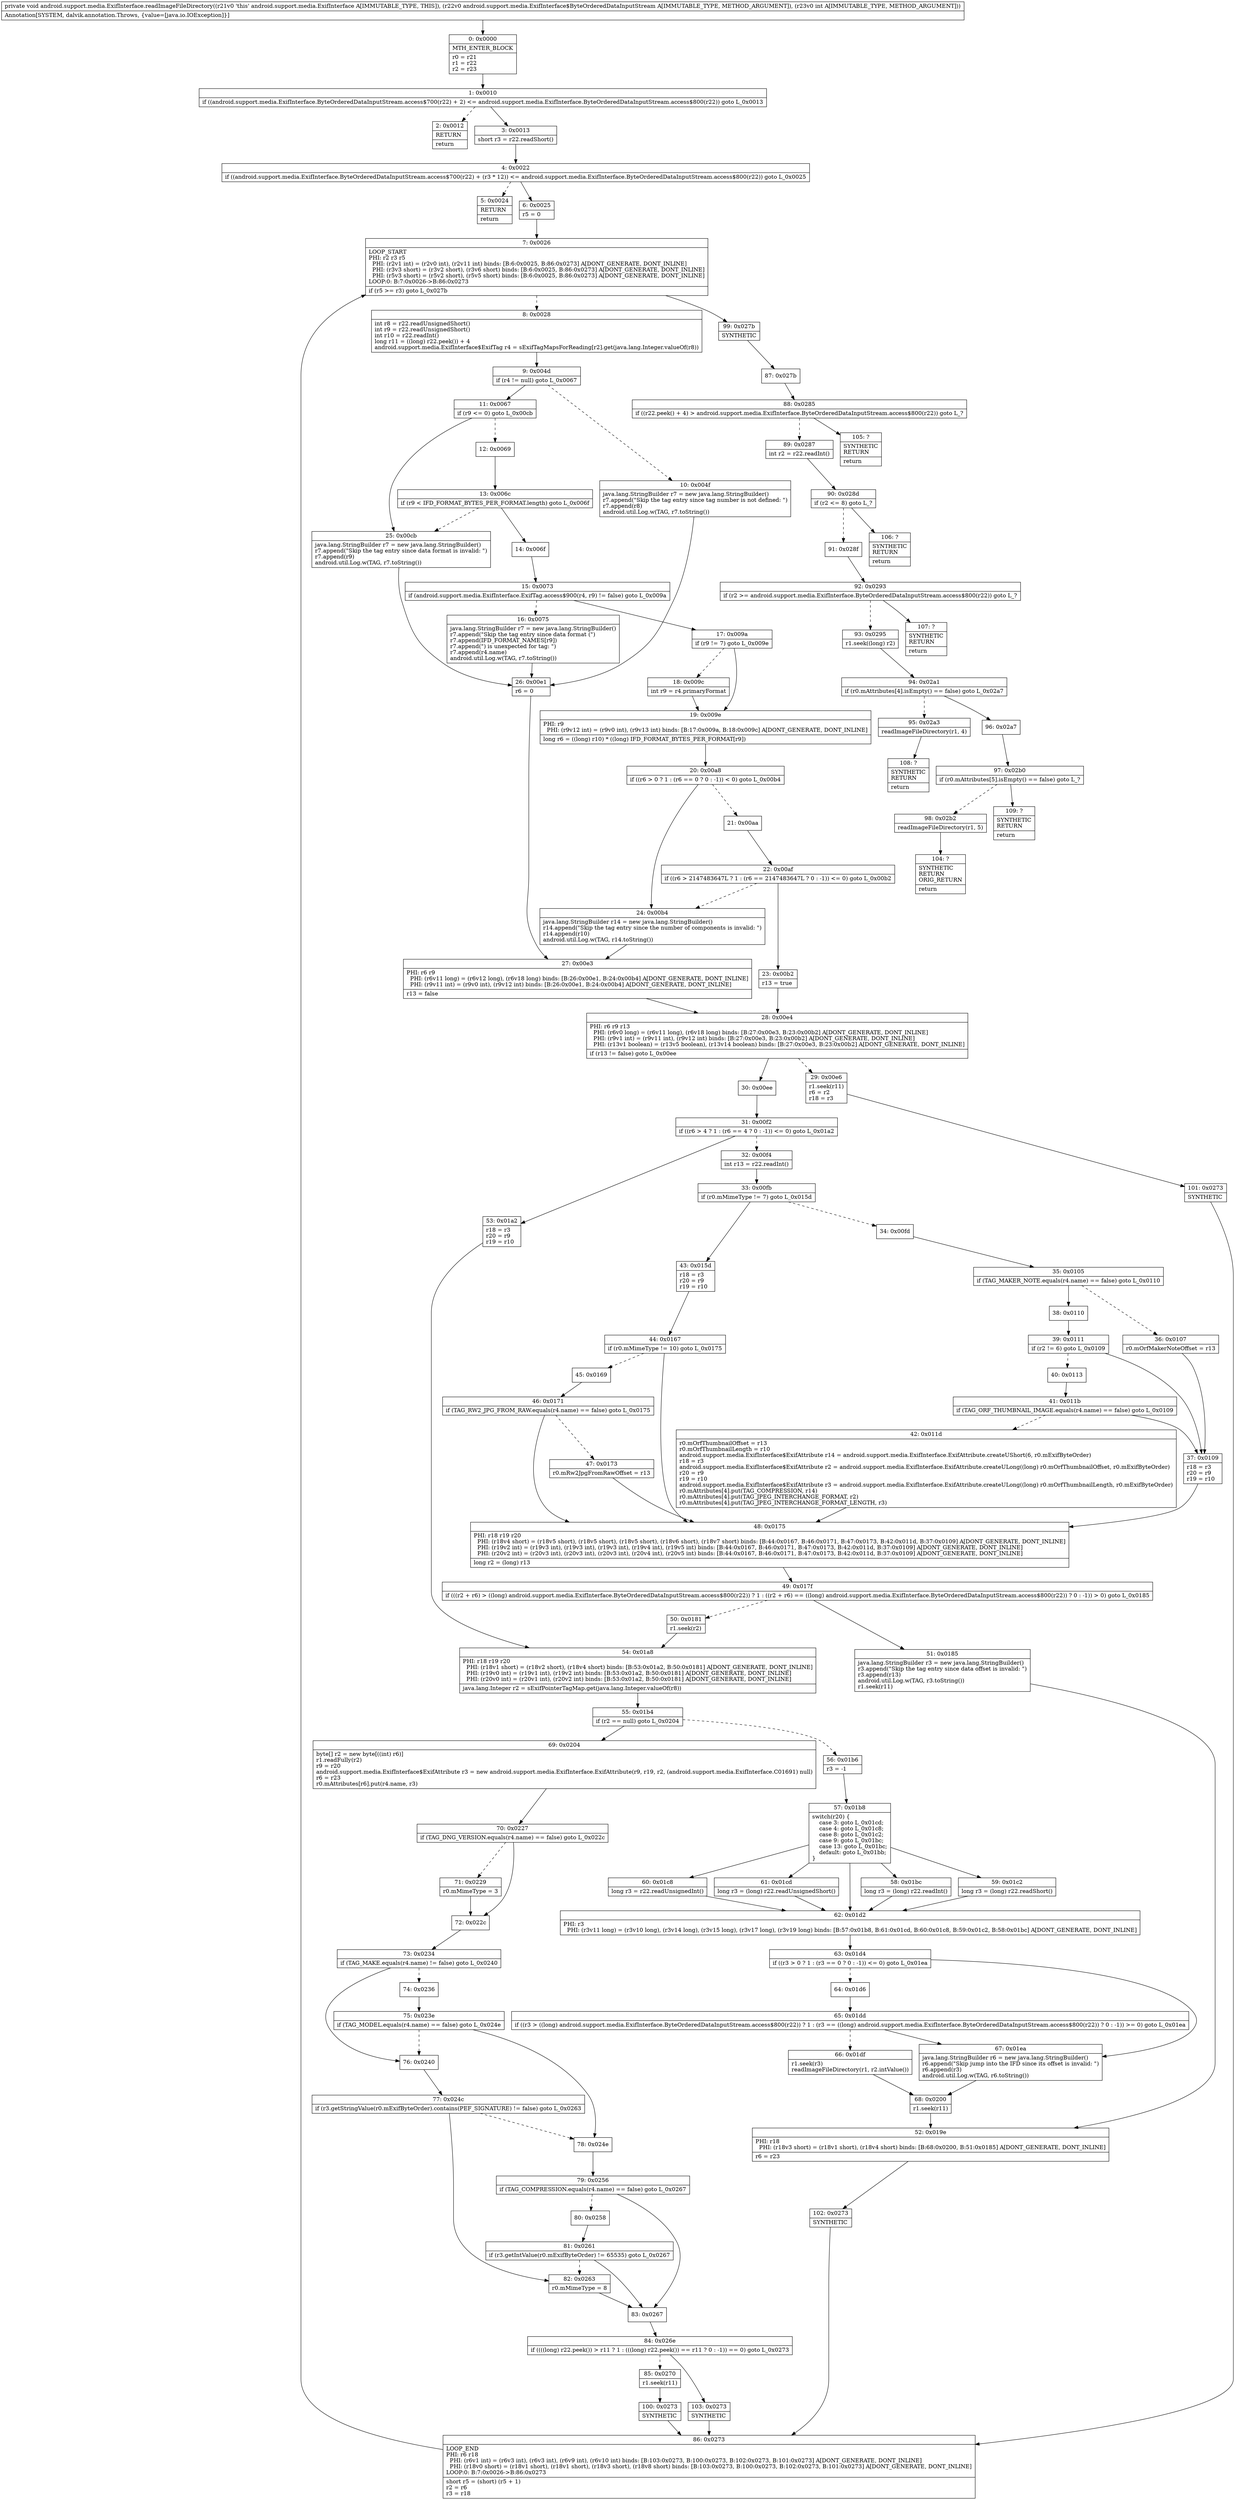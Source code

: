 digraph "CFG forandroid.support.media.ExifInterface.readImageFileDirectory(Landroid\/support\/media\/ExifInterface$ByteOrderedDataInputStream;I)V" {
Node_0 [shape=record,label="{0\:\ 0x0000|MTH_ENTER_BLOCK\l|r0 = r21\lr1 = r22\lr2 = r23\l}"];
Node_1 [shape=record,label="{1\:\ 0x0010|if ((android.support.media.ExifInterface.ByteOrderedDataInputStream.access$700(r22) + 2) \<= android.support.media.ExifInterface.ByteOrderedDataInputStream.access$800(r22)) goto L_0x0013\l}"];
Node_2 [shape=record,label="{2\:\ 0x0012|RETURN\l|return\l}"];
Node_3 [shape=record,label="{3\:\ 0x0013|short r3 = r22.readShort()\l}"];
Node_4 [shape=record,label="{4\:\ 0x0022|if ((android.support.media.ExifInterface.ByteOrderedDataInputStream.access$700(r22) + (r3 * 12)) \<= android.support.media.ExifInterface.ByteOrderedDataInputStream.access$800(r22)) goto L_0x0025\l}"];
Node_5 [shape=record,label="{5\:\ 0x0024|RETURN\l|return\l}"];
Node_6 [shape=record,label="{6\:\ 0x0025|r5 = 0\l}"];
Node_7 [shape=record,label="{7\:\ 0x0026|LOOP_START\lPHI: r2 r3 r5 \l  PHI: (r2v1 int) = (r2v0 int), (r2v11 int) binds: [B:6:0x0025, B:86:0x0273] A[DONT_GENERATE, DONT_INLINE]\l  PHI: (r3v3 short) = (r3v2 short), (r3v6 short) binds: [B:6:0x0025, B:86:0x0273] A[DONT_GENERATE, DONT_INLINE]\l  PHI: (r5v3 short) = (r5v2 short), (r5v5 short) binds: [B:6:0x0025, B:86:0x0273] A[DONT_GENERATE, DONT_INLINE]\lLOOP:0: B:7:0x0026\-\>B:86:0x0273\l|if (r5 \>= r3) goto L_0x027b\l}"];
Node_8 [shape=record,label="{8\:\ 0x0028|int r8 = r22.readUnsignedShort()\lint r9 = r22.readUnsignedShort()\lint r10 = r22.readInt()\llong r11 = ((long) r22.peek()) + 4\landroid.support.media.ExifInterface$ExifTag r4 = sExifTagMapsForReading[r2].get(java.lang.Integer.valueOf(r8))\l}"];
Node_9 [shape=record,label="{9\:\ 0x004d|if (r4 != null) goto L_0x0067\l}"];
Node_10 [shape=record,label="{10\:\ 0x004f|java.lang.StringBuilder r7 = new java.lang.StringBuilder()\lr7.append(\"Skip the tag entry since tag number is not defined: \")\lr7.append(r8)\landroid.util.Log.w(TAG, r7.toString())\l}"];
Node_11 [shape=record,label="{11\:\ 0x0067|if (r9 \<= 0) goto L_0x00cb\l}"];
Node_12 [shape=record,label="{12\:\ 0x0069}"];
Node_13 [shape=record,label="{13\:\ 0x006c|if (r9 \< IFD_FORMAT_BYTES_PER_FORMAT.length) goto L_0x006f\l}"];
Node_14 [shape=record,label="{14\:\ 0x006f}"];
Node_15 [shape=record,label="{15\:\ 0x0073|if (android.support.media.ExifInterface.ExifTag.access$900(r4, r9) != false) goto L_0x009a\l}"];
Node_16 [shape=record,label="{16\:\ 0x0075|java.lang.StringBuilder r7 = new java.lang.StringBuilder()\lr7.append(\"Skip the tag entry since data format (\")\lr7.append(IFD_FORMAT_NAMES[r9])\lr7.append(\") is unexpected for tag: \")\lr7.append(r4.name)\landroid.util.Log.w(TAG, r7.toString())\l}"];
Node_17 [shape=record,label="{17\:\ 0x009a|if (r9 != 7) goto L_0x009e\l}"];
Node_18 [shape=record,label="{18\:\ 0x009c|int r9 = r4.primaryFormat\l}"];
Node_19 [shape=record,label="{19\:\ 0x009e|PHI: r9 \l  PHI: (r9v12 int) = (r9v0 int), (r9v13 int) binds: [B:17:0x009a, B:18:0x009c] A[DONT_GENERATE, DONT_INLINE]\l|long r6 = ((long) r10) * ((long) IFD_FORMAT_BYTES_PER_FORMAT[r9])\l}"];
Node_20 [shape=record,label="{20\:\ 0x00a8|if ((r6 \> 0 ? 1 : (r6 == 0 ? 0 : \-1)) \< 0) goto L_0x00b4\l}"];
Node_21 [shape=record,label="{21\:\ 0x00aa}"];
Node_22 [shape=record,label="{22\:\ 0x00af|if ((r6 \> 2147483647L ? 1 : (r6 == 2147483647L ? 0 : \-1)) \<= 0) goto L_0x00b2\l}"];
Node_23 [shape=record,label="{23\:\ 0x00b2|r13 = true\l}"];
Node_24 [shape=record,label="{24\:\ 0x00b4|java.lang.StringBuilder r14 = new java.lang.StringBuilder()\lr14.append(\"Skip the tag entry since the number of components is invalid: \")\lr14.append(r10)\landroid.util.Log.w(TAG, r14.toString())\l}"];
Node_25 [shape=record,label="{25\:\ 0x00cb|java.lang.StringBuilder r7 = new java.lang.StringBuilder()\lr7.append(\"Skip the tag entry since data format is invalid: \")\lr7.append(r9)\landroid.util.Log.w(TAG, r7.toString())\l}"];
Node_26 [shape=record,label="{26\:\ 0x00e1|r6 = 0\l}"];
Node_27 [shape=record,label="{27\:\ 0x00e3|PHI: r6 r9 \l  PHI: (r6v11 long) = (r6v12 long), (r6v18 long) binds: [B:26:0x00e1, B:24:0x00b4] A[DONT_GENERATE, DONT_INLINE]\l  PHI: (r9v11 int) = (r9v0 int), (r9v12 int) binds: [B:26:0x00e1, B:24:0x00b4] A[DONT_GENERATE, DONT_INLINE]\l|r13 = false\l}"];
Node_28 [shape=record,label="{28\:\ 0x00e4|PHI: r6 r9 r13 \l  PHI: (r6v0 long) = (r6v11 long), (r6v18 long) binds: [B:27:0x00e3, B:23:0x00b2] A[DONT_GENERATE, DONT_INLINE]\l  PHI: (r9v1 int) = (r9v11 int), (r9v12 int) binds: [B:27:0x00e3, B:23:0x00b2] A[DONT_GENERATE, DONT_INLINE]\l  PHI: (r13v1 boolean) = (r13v5 boolean), (r13v14 boolean) binds: [B:27:0x00e3, B:23:0x00b2] A[DONT_GENERATE, DONT_INLINE]\l|if (r13 != false) goto L_0x00ee\l}"];
Node_29 [shape=record,label="{29\:\ 0x00e6|r1.seek(r11)\lr6 = r2\lr18 = r3\l}"];
Node_30 [shape=record,label="{30\:\ 0x00ee}"];
Node_31 [shape=record,label="{31\:\ 0x00f2|if ((r6 \> 4 ? 1 : (r6 == 4 ? 0 : \-1)) \<= 0) goto L_0x01a2\l}"];
Node_32 [shape=record,label="{32\:\ 0x00f4|int r13 = r22.readInt()\l}"];
Node_33 [shape=record,label="{33\:\ 0x00fb|if (r0.mMimeType != 7) goto L_0x015d\l}"];
Node_34 [shape=record,label="{34\:\ 0x00fd}"];
Node_35 [shape=record,label="{35\:\ 0x0105|if (TAG_MAKER_NOTE.equals(r4.name) == false) goto L_0x0110\l}"];
Node_36 [shape=record,label="{36\:\ 0x0107|r0.mOrfMakerNoteOffset = r13\l}"];
Node_37 [shape=record,label="{37\:\ 0x0109|r18 = r3\lr20 = r9\lr19 = r10\l}"];
Node_38 [shape=record,label="{38\:\ 0x0110}"];
Node_39 [shape=record,label="{39\:\ 0x0111|if (r2 != 6) goto L_0x0109\l}"];
Node_40 [shape=record,label="{40\:\ 0x0113}"];
Node_41 [shape=record,label="{41\:\ 0x011b|if (TAG_ORF_THUMBNAIL_IMAGE.equals(r4.name) == false) goto L_0x0109\l}"];
Node_42 [shape=record,label="{42\:\ 0x011d|r0.mOrfThumbnailOffset = r13\lr0.mOrfThumbnailLength = r10\landroid.support.media.ExifInterface$ExifAttribute r14 = android.support.media.ExifInterface.ExifAttribute.createUShort(6, r0.mExifByteOrder)\lr18 = r3\landroid.support.media.ExifInterface$ExifAttribute r2 = android.support.media.ExifInterface.ExifAttribute.createULong((long) r0.mOrfThumbnailOffset, r0.mExifByteOrder)\lr20 = r9\lr19 = r10\landroid.support.media.ExifInterface$ExifAttribute r3 = android.support.media.ExifInterface.ExifAttribute.createULong((long) r0.mOrfThumbnailLength, r0.mExifByteOrder)\lr0.mAttributes[4].put(TAG_COMPRESSION, r14)\lr0.mAttributes[4].put(TAG_JPEG_INTERCHANGE_FORMAT, r2)\lr0.mAttributes[4].put(TAG_JPEG_INTERCHANGE_FORMAT_LENGTH, r3)\l}"];
Node_43 [shape=record,label="{43\:\ 0x015d|r18 = r3\lr20 = r9\lr19 = r10\l}"];
Node_44 [shape=record,label="{44\:\ 0x0167|if (r0.mMimeType != 10) goto L_0x0175\l}"];
Node_45 [shape=record,label="{45\:\ 0x0169}"];
Node_46 [shape=record,label="{46\:\ 0x0171|if (TAG_RW2_JPG_FROM_RAW.equals(r4.name) == false) goto L_0x0175\l}"];
Node_47 [shape=record,label="{47\:\ 0x0173|r0.mRw2JpgFromRawOffset = r13\l}"];
Node_48 [shape=record,label="{48\:\ 0x0175|PHI: r18 r19 r20 \l  PHI: (r18v4 short) = (r18v5 short), (r18v5 short), (r18v5 short), (r18v6 short), (r18v7 short) binds: [B:44:0x0167, B:46:0x0171, B:47:0x0173, B:42:0x011d, B:37:0x0109] A[DONT_GENERATE, DONT_INLINE]\l  PHI: (r19v2 int) = (r19v3 int), (r19v3 int), (r19v3 int), (r19v4 int), (r19v5 int) binds: [B:44:0x0167, B:46:0x0171, B:47:0x0173, B:42:0x011d, B:37:0x0109] A[DONT_GENERATE, DONT_INLINE]\l  PHI: (r20v2 int) = (r20v3 int), (r20v3 int), (r20v3 int), (r20v4 int), (r20v5 int) binds: [B:44:0x0167, B:46:0x0171, B:47:0x0173, B:42:0x011d, B:37:0x0109] A[DONT_GENERATE, DONT_INLINE]\l|long r2 = (long) r13\l}"];
Node_49 [shape=record,label="{49\:\ 0x017f|if (((r2 + r6) \> ((long) android.support.media.ExifInterface.ByteOrderedDataInputStream.access$800(r22)) ? 1 : ((r2 + r6) == ((long) android.support.media.ExifInterface.ByteOrderedDataInputStream.access$800(r22)) ? 0 : \-1)) \> 0) goto L_0x0185\l}"];
Node_50 [shape=record,label="{50\:\ 0x0181|r1.seek(r2)\l}"];
Node_51 [shape=record,label="{51\:\ 0x0185|java.lang.StringBuilder r3 = new java.lang.StringBuilder()\lr3.append(\"Skip the tag entry since data offset is invalid: \")\lr3.append(r13)\landroid.util.Log.w(TAG, r3.toString())\lr1.seek(r11)\l}"];
Node_52 [shape=record,label="{52\:\ 0x019e|PHI: r18 \l  PHI: (r18v3 short) = (r18v1 short), (r18v4 short) binds: [B:68:0x0200, B:51:0x0185] A[DONT_GENERATE, DONT_INLINE]\l|r6 = r23\l}"];
Node_53 [shape=record,label="{53\:\ 0x01a2|r18 = r3\lr20 = r9\lr19 = r10\l}"];
Node_54 [shape=record,label="{54\:\ 0x01a8|PHI: r18 r19 r20 \l  PHI: (r18v1 short) = (r18v2 short), (r18v4 short) binds: [B:53:0x01a2, B:50:0x0181] A[DONT_GENERATE, DONT_INLINE]\l  PHI: (r19v0 int) = (r19v1 int), (r19v2 int) binds: [B:53:0x01a2, B:50:0x0181] A[DONT_GENERATE, DONT_INLINE]\l  PHI: (r20v0 int) = (r20v1 int), (r20v2 int) binds: [B:53:0x01a2, B:50:0x0181] A[DONT_GENERATE, DONT_INLINE]\l|java.lang.Integer r2 = sExifPointerTagMap.get(java.lang.Integer.valueOf(r8))\l}"];
Node_55 [shape=record,label="{55\:\ 0x01b4|if (r2 == null) goto L_0x0204\l}"];
Node_56 [shape=record,label="{56\:\ 0x01b6|r3 = \-1\l}"];
Node_57 [shape=record,label="{57\:\ 0x01b8|switch(r20) \{\l    case 3: goto L_0x01cd;\l    case 4: goto L_0x01c8;\l    case 8: goto L_0x01c2;\l    case 9: goto L_0x01bc;\l    case 13: goto L_0x01bc;\l    default: goto L_0x01bb;\l\}\l}"];
Node_58 [shape=record,label="{58\:\ 0x01bc|long r3 = (long) r22.readInt()\l}"];
Node_59 [shape=record,label="{59\:\ 0x01c2|long r3 = (long) r22.readShort()\l}"];
Node_60 [shape=record,label="{60\:\ 0x01c8|long r3 = r22.readUnsignedInt()\l}"];
Node_61 [shape=record,label="{61\:\ 0x01cd|long r3 = (long) r22.readUnsignedShort()\l}"];
Node_62 [shape=record,label="{62\:\ 0x01d2|PHI: r3 \l  PHI: (r3v11 long) = (r3v10 long), (r3v14 long), (r3v15 long), (r3v17 long), (r3v19 long) binds: [B:57:0x01b8, B:61:0x01cd, B:60:0x01c8, B:59:0x01c2, B:58:0x01bc] A[DONT_GENERATE, DONT_INLINE]\l}"];
Node_63 [shape=record,label="{63\:\ 0x01d4|if ((r3 \> 0 ? 1 : (r3 == 0 ? 0 : \-1)) \<= 0) goto L_0x01ea\l}"];
Node_64 [shape=record,label="{64\:\ 0x01d6}"];
Node_65 [shape=record,label="{65\:\ 0x01dd|if ((r3 \> ((long) android.support.media.ExifInterface.ByteOrderedDataInputStream.access$800(r22)) ? 1 : (r3 == ((long) android.support.media.ExifInterface.ByteOrderedDataInputStream.access$800(r22)) ? 0 : \-1)) \>= 0) goto L_0x01ea\l}"];
Node_66 [shape=record,label="{66\:\ 0x01df|r1.seek(r3)\lreadImageFileDirectory(r1, r2.intValue())\l}"];
Node_67 [shape=record,label="{67\:\ 0x01ea|java.lang.StringBuilder r6 = new java.lang.StringBuilder()\lr6.append(\"Skip jump into the IFD since its offset is invalid: \")\lr6.append(r3)\landroid.util.Log.w(TAG, r6.toString())\l}"];
Node_68 [shape=record,label="{68\:\ 0x0200|r1.seek(r11)\l}"];
Node_69 [shape=record,label="{69\:\ 0x0204|byte[] r2 = new byte[((int) r6)]\lr1.readFully(r2)\lr9 = r20\landroid.support.media.ExifInterface$ExifAttribute r3 = new android.support.media.ExifInterface.ExifAttribute(r9, r19, r2, (android.support.media.ExifInterface.C01691) null)\lr6 = r23\lr0.mAttributes[r6].put(r4.name, r3)\l}"];
Node_70 [shape=record,label="{70\:\ 0x0227|if (TAG_DNG_VERSION.equals(r4.name) == false) goto L_0x022c\l}"];
Node_71 [shape=record,label="{71\:\ 0x0229|r0.mMimeType = 3\l}"];
Node_72 [shape=record,label="{72\:\ 0x022c}"];
Node_73 [shape=record,label="{73\:\ 0x0234|if (TAG_MAKE.equals(r4.name) != false) goto L_0x0240\l}"];
Node_74 [shape=record,label="{74\:\ 0x0236}"];
Node_75 [shape=record,label="{75\:\ 0x023e|if (TAG_MODEL.equals(r4.name) == false) goto L_0x024e\l}"];
Node_76 [shape=record,label="{76\:\ 0x0240}"];
Node_77 [shape=record,label="{77\:\ 0x024c|if (r3.getStringValue(r0.mExifByteOrder).contains(PEF_SIGNATURE) != false) goto L_0x0263\l}"];
Node_78 [shape=record,label="{78\:\ 0x024e}"];
Node_79 [shape=record,label="{79\:\ 0x0256|if (TAG_COMPRESSION.equals(r4.name) == false) goto L_0x0267\l}"];
Node_80 [shape=record,label="{80\:\ 0x0258}"];
Node_81 [shape=record,label="{81\:\ 0x0261|if (r3.getIntValue(r0.mExifByteOrder) != 65535) goto L_0x0267\l}"];
Node_82 [shape=record,label="{82\:\ 0x0263|r0.mMimeType = 8\l}"];
Node_83 [shape=record,label="{83\:\ 0x0267}"];
Node_84 [shape=record,label="{84\:\ 0x026e|if ((((long) r22.peek()) \> r11 ? 1 : (((long) r22.peek()) == r11 ? 0 : \-1)) == 0) goto L_0x0273\l}"];
Node_85 [shape=record,label="{85\:\ 0x0270|r1.seek(r11)\l}"];
Node_86 [shape=record,label="{86\:\ 0x0273|LOOP_END\lPHI: r6 r18 \l  PHI: (r6v1 int) = (r6v3 int), (r6v3 int), (r6v9 int), (r6v10 int) binds: [B:103:0x0273, B:100:0x0273, B:102:0x0273, B:101:0x0273] A[DONT_GENERATE, DONT_INLINE]\l  PHI: (r18v0 short) = (r18v1 short), (r18v1 short), (r18v3 short), (r18v8 short) binds: [B:103:0x0273, B:100:0x0273, B:102:0x0273, B:101:0x0273] A[DONT_GENERATE, DONT_INLINE]\lLOOP:0: B:7:0x0026\-\>B:86:0x0273\l|short r5 = (short) (r5 + 1)\lr2 = r6\lr3 = r18\l}"];
Node_87 [shape=record,label="{87\:\ 0x027b}"];
Node_88 [shape=record,label="{88\:\ 0x0285|if ((r22.peek() + 4) \> android.support.media.ExifInterface.ByteOrderedDataInputStream.access$800(r22)) goto L_?\l}"];
Node_89 [shape=record,label="{89\:\ 0x0287|int r2 = r22.readInt()\l}"];
Node_90 [shape=record,label="{90\:\ 0x028d|if (r2 \<= 8) goto L_?\l}"];
Node_91 [shape=record,label="{91\:\ 0x028f}"];
Node_92 [shape=record,label="{92\:\ 0x0293|if (r2 \>= android.support.media.ExifInterface.ByteOrderedDataInputStream.access$800(r22)) goto L_?\l}"];
Node_93 [shape=record,label="{93\:\ 0x0295|r1.seek((long) r2)\l}"];
Node_94 [shape=record,label="{94\:\ 0x02a1|if (r0.mAttributes[4].isEmpty() == false) goto L_0x02a7\l}"];
Node_95 [shape=record,label="{95\:\ 0x02a3|readImageFileDirectory(r1, 4)\l}"];
Node_96 [shape=record,label="{96\:\ 0x02a7}"];
Node_97 [shape=record,label="{97\:\ 0x02b0|if (r0.mAttributes[5].isEmpty() == false) goto L_?\l}"];
Node_98 [shape=record,label="{98\:\ 0x02b2|readImageFileDirectory(r1, 5)\l}"];
Node_99 [shape=record,label="{99\:\ 0x027b|SYNTHETIC\l}"];
Node_100 [shape=record,label="{100\:\ 0x0273|SYNTHETIC\l}"];
Node_101 [shape=record,label="{101\:\ 0x0273|SYNTHETIC\l}"];
Node_102 [shape=record,label="{102\:\ 0x0273|SYNTHETIC\l}"];
Node_103 [shape=record,label="{103\:\ 0x0273|SYNTHETIC\l}"];
Node_104 [shape=record,label="{104\:\ ?|SYNTHETIC\lRETURN\lORIG_RETURN\l|return\l}"];
Node_105 [shape=record,label="{105\:\ ?|SYNTHETIC\lRETURN\l|return\l}"];
Node_106 [shape=record,label="{106\:\ ?|SYNTHETIC\lRETURN\l|return\l}"];
Node_107 [shape=record,label="{107\:\ ?|SYNTHETIC\lRETURN\l|return\l}"];
Node_108 [shape=record,label="{108\:\ ?|SYNTHETIC\lRETURN\l|return\l}"];
Node_109 [shape=record,label="{109\:\ ?|SYNTHETIC\lRETURN\l|return\l}"];
MethodNode[shape=record,label="{private void android.support.media.ExifInterface.readImageFileDirectory((r21v0 'this' android.support.media.ExifInterface A[IMMUTABLE_TYPE, THIS]), (r22v0 android.support.media.ExifInterface$ByteOrderedDataInputStream A[IMMUTABLE_TYPE, METHOD_ARGUMENT]), (r23v0 int A[IMMUTABLE_TYPE, METHOD_ARGUMENT]))  | Annotation[SYSTEM, dalvik.annotation.Throws, \{value=[java.io.IOException]\}]\l}"];
MethodNode -> Node_0;
Node_0 -> Node_1;
Node_1 -> Node_2[style=dashed];
Node_1 -> Node_3;
Node_3 -> Node_4;
Node_4 -> Node_5[style=dashed];
Node_4 -> Node_6;
Node_6 -> Node_7;
Node_7 -> Node_8[style=dashed];
Node_7 -> Node_99;
Node_8 -> Node_9;
Node_9 -> Node_10[style=dashed];
Node_9 -> Node_11;
Node_10 -> Node_26;
Node_11 -> Node_12[style=dashed];
Node_11 -> Node_25;
Node_12 -> Node_13;
Node_13 -> Node_14;
Node_13 -> Node_25[style=dashed];
Node_14 -> Node_15;
Node_15 -> Node_16[style=dashed];
Node_15 -> Node_17;
Node_16 -> Node_26;
Node_17 -> Node_18[style=dashed];
Node_17 -> Node_19;
Node_18 -> Node_19;
Node_19 -> Node_20;
Node_20 -> Node_21[style=dashed];
Node_20 -> Node_24;
Node_21 -> Node_22;
Node_22 -> Node_23;
Node_22 -> Node_24[style=dashed];
Node_23 -> Node_28;
Node_24 -> Node_27;
Node_25 -> Node_26;
Node_26 -> Node_27;
Node_27 -> Node_28;
Node_28 -> Node_29[style=dashed];
Node_28 -> Node_30;
Node_29 -> Node_101;
Node_30 -> Node_31;
Node_31 -> Node_32[style=dashed];
Node_31 -> Node_53;
Node_32 -> Node_33;
Node_33 -> Node_34[style=dashed];
Node_33 -> Node_43;
Node_34 -> Node_35;
Node_35 -> Node_36[style=dashed];
Node_35 -> Node_38;
Node_36 -> Node_37;
Node_37 -> Node_48;
Node_38 -> Node_39;
Node_39 -> Node_37;
Node_39 -> Node_40[style=dashed];
Node_40 -> Node_41;
Node_41 -> Node_37;
Node_41 -> Node_42[style=dashed];
Node_42 -> Node_48;
Node_43 -> Node_44;
Node_44 -> Node_45[style=dashed];
Node_44 -> Node_48;
Node_45 -> Node_46;
Node_46 -> Node_47[style=dashed];
Node_46 -> Node_48;
Node_47 -> Node_48;
Node_48 -> Node_49;
Node_49 -> Node_50[style=dashed];
Node_49 -> Node_51;
Node_50 -> Node_54;
Node_51 -> Node_52;
Node_52 -> Node_102;
Node_53 -> Node_54;
Node_54 -> Node_55;
Node_55 -> Node_56[style=dashed];
Node_55 -> Node_69;
Node_56 -> Node_57;
Node_57 -> Node_58;
Node_57 -> Node_59;
Node_57 -> Node_60;
Node_57 -> Node_61;
Node_57 -> Node_62;
Node_58 -> Node_62;
Node_59 -> Node_62;
Node_60 -> Node_62;
Node_61 -> Node_62;
Node_62 -> Node_63;
Node_63 -> Node_64[style=dashed];
Node_63 -> Node_67;
Node_64 -> Node_65;
Node_65 -> Node_66[style=dashed];
Node_65 -> Node_67;
Node_66 -> Node_68;
Node_67 -> Node_68;
Node_68 -> Node_52;
Node_69 -> Node_70;
Node_70 -> Node_71[style=dashed];
Node_70 -> Node_72;
Node_71 -> Node_72;
Node_72 -> Node_73;
Node_73 -> Node_74[style=dashed];
Node_73 -> Node_76;
Node_74 -> Node_75;
Node_75 -> Node_76[style=dashed];
Node_75 -> Node_78;
Node_76 -> Node_77;
Node_77 -> Node_78[style=dashed];
Node_77 -> Node_82;
Node_78 -> Node_79;
Node_79 -> Node_80[style=dashed];
Node_79 -> Node_83;
Node_80 -> Node_81;
Node_81 -> Node_82[style=dashed];
Node_81 -> Node_83;
Node_82 -> Node_83;
Node_83 -> Node_84;
Node_84 -> Node_85[style=dashed];
Node_84 -> Node_103;
Node_85 -> Node_100;
Node_86 -> Node_7;
Node_87 -> Node_88;
Node_88 -> Node_89[style=dashed];
Node_88 -> Node_105;
Node_89 -> Node_90;
Node_90 -> Node_91[style=dashed];
Node_90 -> Node_106;
Node_91 -> Node_92;
Node_92 -> Node_93[style=dashed];
Node_92 -> Node_107;
Node_93 -> Node_94;
Node_94 -> Node_95[style=dashed];
Node_94 -> Node_96;
Node_95 -> Node_108;
Node_96 -> Node_97;
Node_97 -> Node_98[style=dashed];
Node_97 -> Node_109;
Node_98 -> Node_104;
Node_99 -> Node_87;
Node_100 -> Node_86;
Node_101 -> Node_86;
Node_102 -> Node_86;
Node_103 -> Node_86;
}

